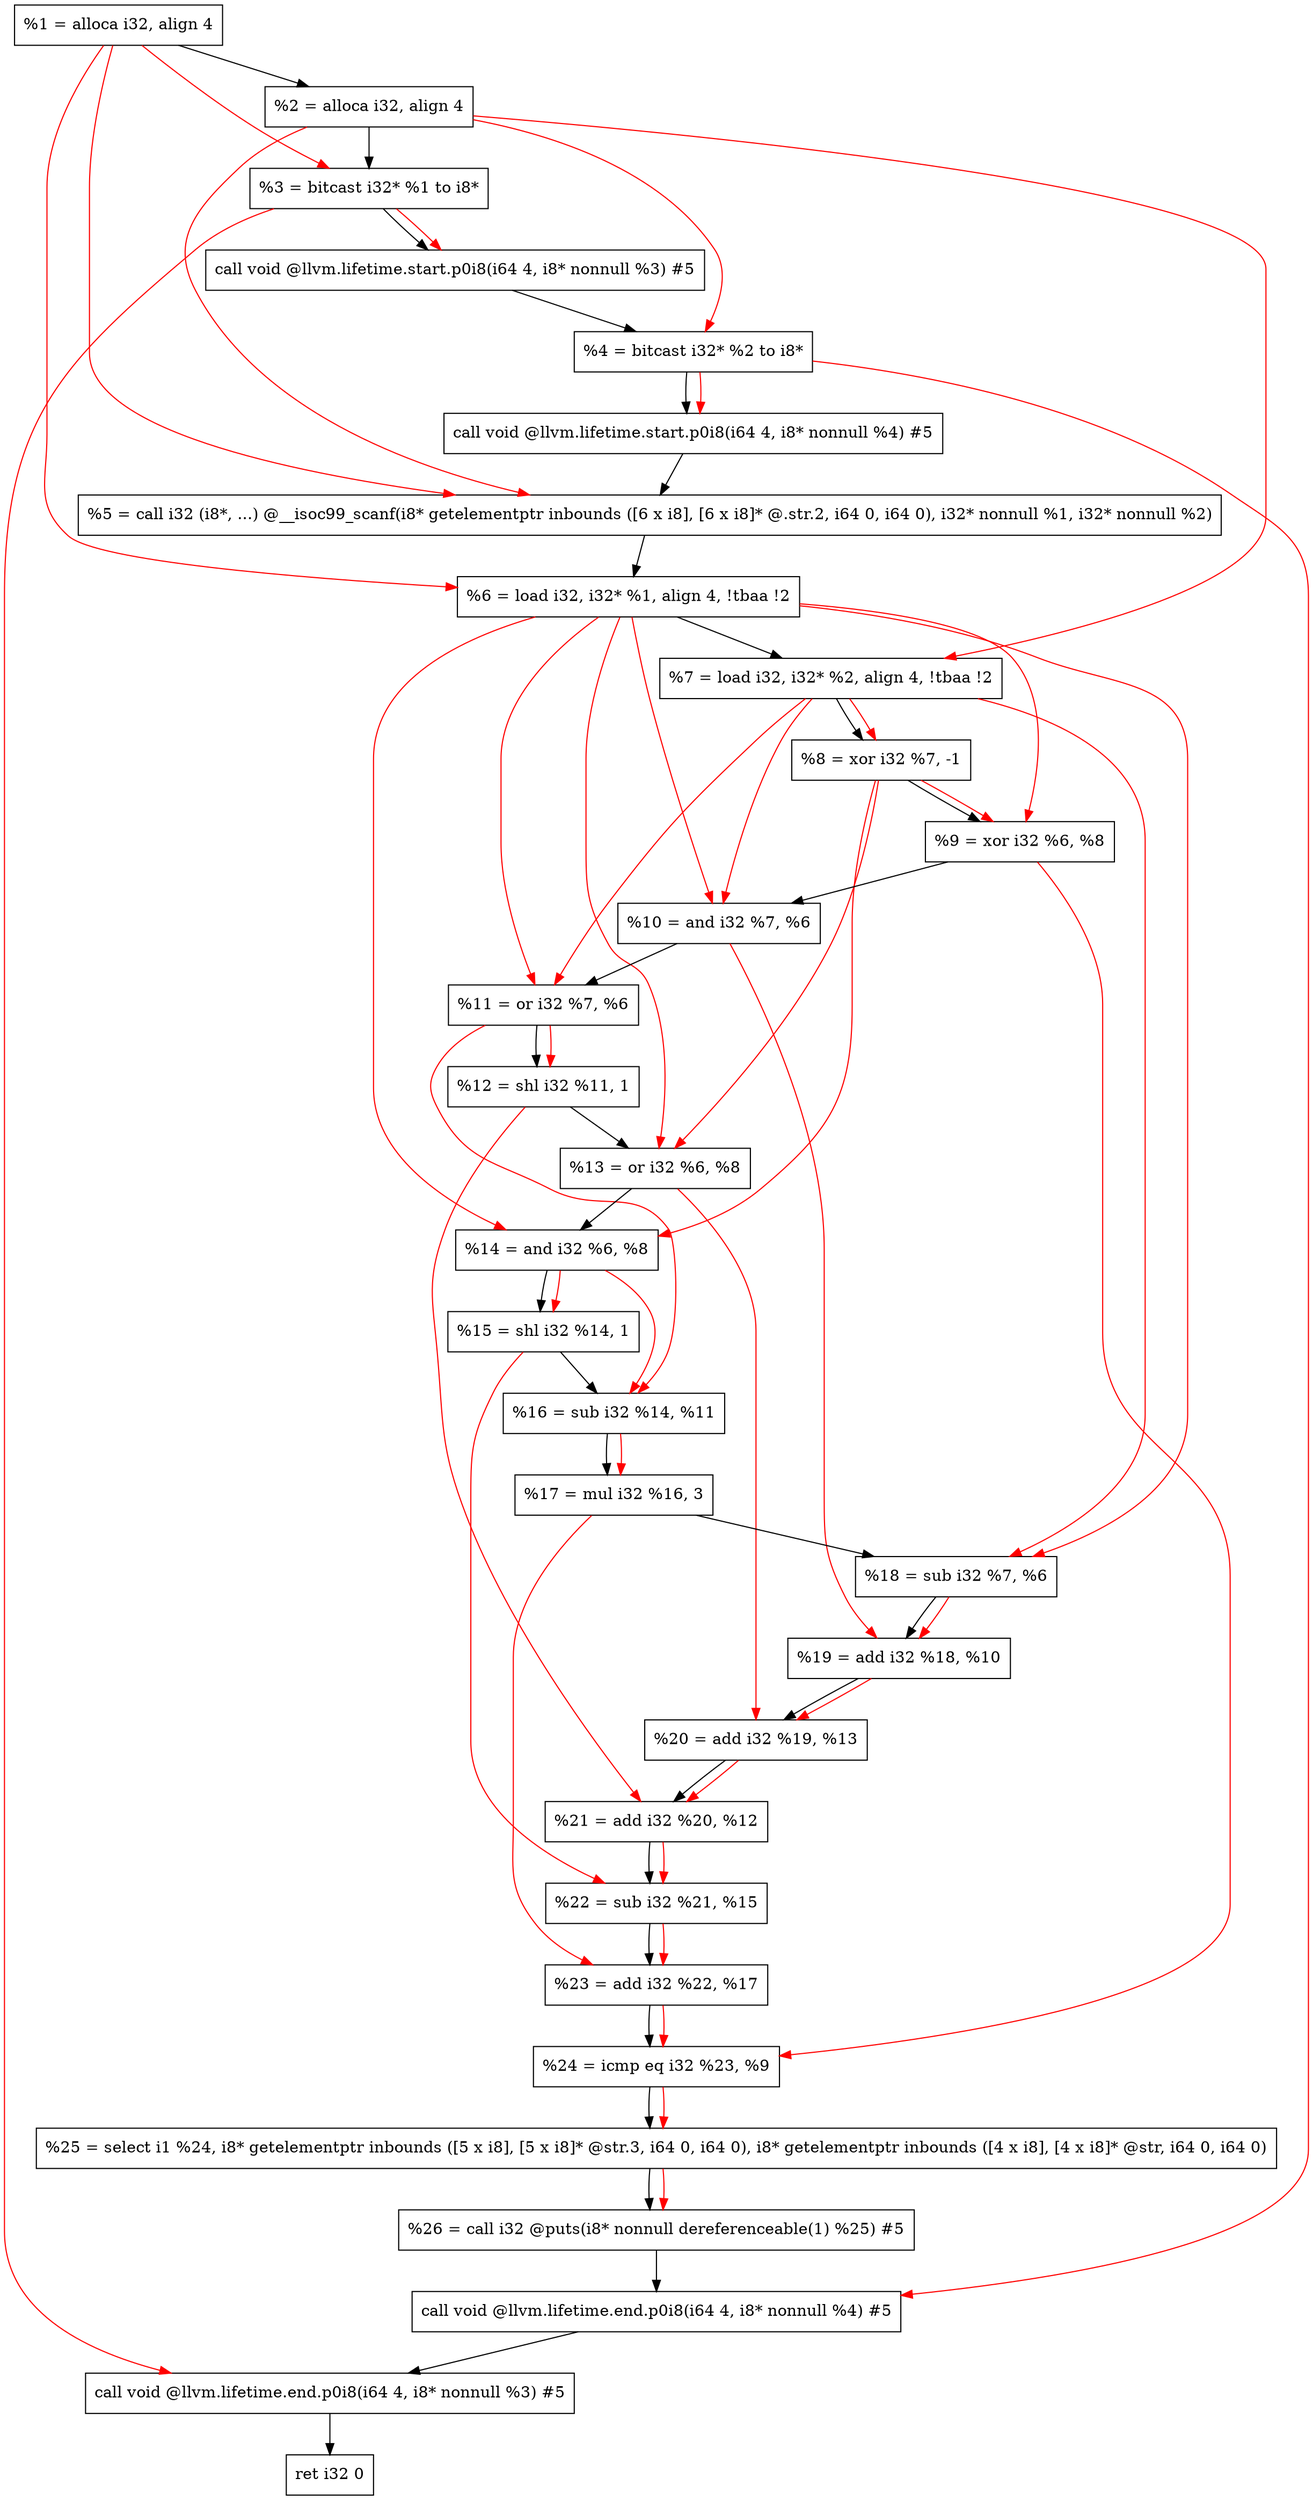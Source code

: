 digraph "DFG for'main' function" {
	Node0x144c868[shape=record, label="  %1 = alloca i32, align 4"];
	Node0x144c8e8[shape=record, label="  %2 = alloca i32, align 4"];
	Node0x144c978[shape=record, label="  %3 = bitcast i32* %1 to i8*"];
	Node0x144cdd8[shape=record, label="  call void @llvm.lifetime.start.p0i8(i64 4, i8* nonnull %3) #5"];
	Node0x144ceb8[shape=record, label="  %4 = bitcast i32* %2 to i8*"];
	Node0x144cfd8[shape=record, label="  call void @llvm.lifetime.start.p0i8(i64 4, i8* nonnull %4) #5"];
	Node0x144d210[shape=record, label="  %5 = call i32 (i8*, ...) @__isoc99_scanf(i8* getelementptr inbounds ([6 x i8], [6 x i8]* @.str.2, i64 0, i64 0), i32* nonnull %1, i32* nonnull %2)"];
	Node0x144d2c8[shape=record, label="  %6 = load i32, i32* %1, align 4, !tbaa !2"];
	Node0x144e238[shape=record, label="  %7 = load i32, i32* %2, align 4, !tbaa !2"];
	Node0x144e8c0[shape=record, label="  %8 = xor i32 %7, -1"];
	Node0x144e930[shape=record, label="  %9 = xor i32 %6, %8"];
	Node0x144e9a0[shape=record, label="  %10 = and i32 %7, %6"];
	Node0x144ea10[shape=record, label="  %11 = or i32 %7, %6"];
	Node0x144ea80[shape=record, label="  %12 = shl i32 %11, 1"];
	Node0x144eaf0[shape=record, label="  %13 = or i32 %6, %8"];
	Node0x144eb60[shape=record, label="  %14 = and i32 %6, %8"];
	Node0x144ebd0[shape=record, label="  %15 = shl i32 %14, 1"];
	Node0x144ec40[shape=record, label="  %16 = sub i32 %14, %11"];
	Node0x144ecb0[shape=record, label="  %17 = mul i32 %16, 3"];
	Node0x144ed20[shape=record, label="  %18 = sub i32 %7, %6"];
	Node0x144ed90[shape=record, label="  %19 = add i32 %18, %10"];
	Node0x144ee00[shape=record, label="  %20 = add i32 %19, %13"];
	Node0x144ee70[shape=record, label="  %21 = add i32 %20, %12"];
	Node0x144eee0[shape=record, label="  %22 = sub i32 %21, %15"];
	Node0x144ef50[shape=record, label="  %23 = add i32 %22, %17"];
	Node0x144efc0[shape=record, label="  %24 = icmp eq i32 %23, %9"];
	Node0x13ed9d8[shape=record, label="  %25 = select i1 %24, i8* getelementptr inbounds ([5 x i8], [5 x i8]* @str.3, i64 0, i64 0), i8* getelementptr inbounds ([4 x i8], [4 x i8]* @str, i64 0, i64 0)"];
	Node0x144f050[shape=record, label="  %26 = call i32 @puts(i8* nonnull dereferenceable(1) %25) #5"];
	Node0x144f2a8[shape=record, label="  call void @llvm.lifetime.end.p0i8(i64 4, i8* nonnull %4) #5"];
	Node0x144f408[shape=record, label="  call void @llvm.lifetime.end.p0i8(i64 4, i8* nonnull %3) #5"];
	Node0x144f4c8[shape=record, label="  ret i32 0"];
	Node0x144c868 -> Node0x144c8e8;
	Node0x144c8e8 -> Node0x144c978;
	Node0x144c978 -> Node0x144cdd8;
	Node0x144cdd8 -> Node0x144ceb8;
	Node0x144ceb8 -> Node0x144cfd8;
	Node0x144cfd8 -> Node0x144d210;
	Node0x144d210 -> Node0x144d2c8;
	Node0x144d2c8 -> Node0x144e238;
	Node0x144e238 -> Node0x144e8c0;
	Node0x144e8c0 -> Node0x144e930;
	Node0x144e930 -> Node0x144e9a0;
	Node0x144e9a0 -> Node0x144ea10;
	Node0x144ea10 -> Node0x144ea80;
	Node0x144ea80 -> Node0x144eaf0;
	Node0x144eaf0 -> Node0x144eb60;
	Node0x144eb60 -> Node0x144ebd0;
	Node0x144ebd0 -> Node0x144ec40;
	Node0x144ec40 -> Node0x144ecb0;
	Node0x144ecb0 -> Node0x144ed20;
	Node0x144ed20 -> Node0x144ed90;
	Node0x144ed90 -> Node0x144ee00;
	Node0x144ee00 -> Node0x144ee70;
	Node0x144ee70 -> Node0x144eee0;
	Node0x144eee0 -> Node0x144ef50;
	Node0x144ef50 -> Node0x144efc0;
	Node0x144efc0 -> Node0x13ed9d8;
	Node0x13ed9d8 -> Node0x144f050;
	Node0x144f050 -> Node0x144f2a8;
	Node0x144f2a8 -> Node0x144f408;
	Node0x144f408 -> Node0x144f4c8;
edge [color=red]
	Node0x144c868 -> Node0x144c978;
	Node0x144c978 -> Node0x144cdd8;
	Node0x144c8e8 -> Node0x144ceb8;
	Node0x144ceb8 -> Node0x144cfd8;
	Node0x144c868 -> Node0x144d210;
	Node0x144c8e8 -> Node0x144d210;
	Node0x144c868 -> Node0x144d2c8;
	Node0x144c8e8 -> Node0x144e238;
	Node0x144e238 -> Node0x144e8c0;
	Node0x144d2c8 -> Node0x144e930;
	Node0x144e8c0 -> Node0x144e930;
	Node0x144e238 -> Node0x144e9a0;
	Node0x144d2c8 -> Node0x144e9a0;
	Node0x144e238 -> Node0x144ea10;
	Node0x144d2c8 -> Node0x144ea10;
	Node0x144ea10 -> Node0x144ea80;
	Node0x144d2c8 -> Node0x144eaf0;
	Node0x144e8c0 -> Node0x144eaf0;
	Node0x144d2c8 -> Node0x144eb60;
	Node0x144e8c0 -> Node0x144eb60;
	Node0x144eb60 -> Node0x144ebd0;
	Node0x144eb60 -> Node0x144ec40;
	Node0x144ea10 -> Node0x144ec40;
	Node0x144ec40 -> Node0x144ecb0;
	Node0x144e238 -> Node0x144ed20;
	Node0x144d2c8 -> Node0x144ed20;
	Node0x144ed20 -> Node0x144ed90;
	Node0x144e9a0 -> Node0x144ed90;
	Node0x144ed90 -> Node0x144ee00;
	Node0x144eaf0 -> Node0x144ee00;
	Node0x144ee00 -> Node0x144ee70;
	Node0x144ea80 -> Node0x144ee70;
	Node0x144ee70 -> Node0x144eee0;
	Node0x144ebd0 -> Node0x144eee0;
	Node0x144eee0 -> Node0x144ef50;
	Node0x144ecb0 -> Node0x144ef50;
	Node0x144ef50 -> Node0x144efc0;
	Node0x144e930 -> Node0x144efc0;
	Node0x144efc0 -> Node0x13ed9d8;
	Node0x13ed9d8 -> Node0x144f050;
	Node0x144ceb8 -> Node0x144f2a8;
	Node0x144c978 -> Node0x144f408;
}
